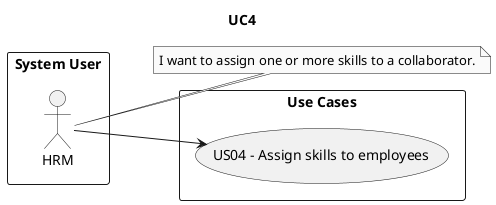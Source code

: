 @startuml
skinparam monochrome true
skinparam packageStyle rectangle
skinparam shadowing false

title UC4

left to right direction

rectangle "System User" as actors {
    actor HRM
}

note right of HRM
     I want to assign one or more skills to a collaborator.
end note

rectangle "Use Cases" as usecases{
    usecase "US04 - Assign skills to employees" as US04
    HRM --> US04
}

@enduml
